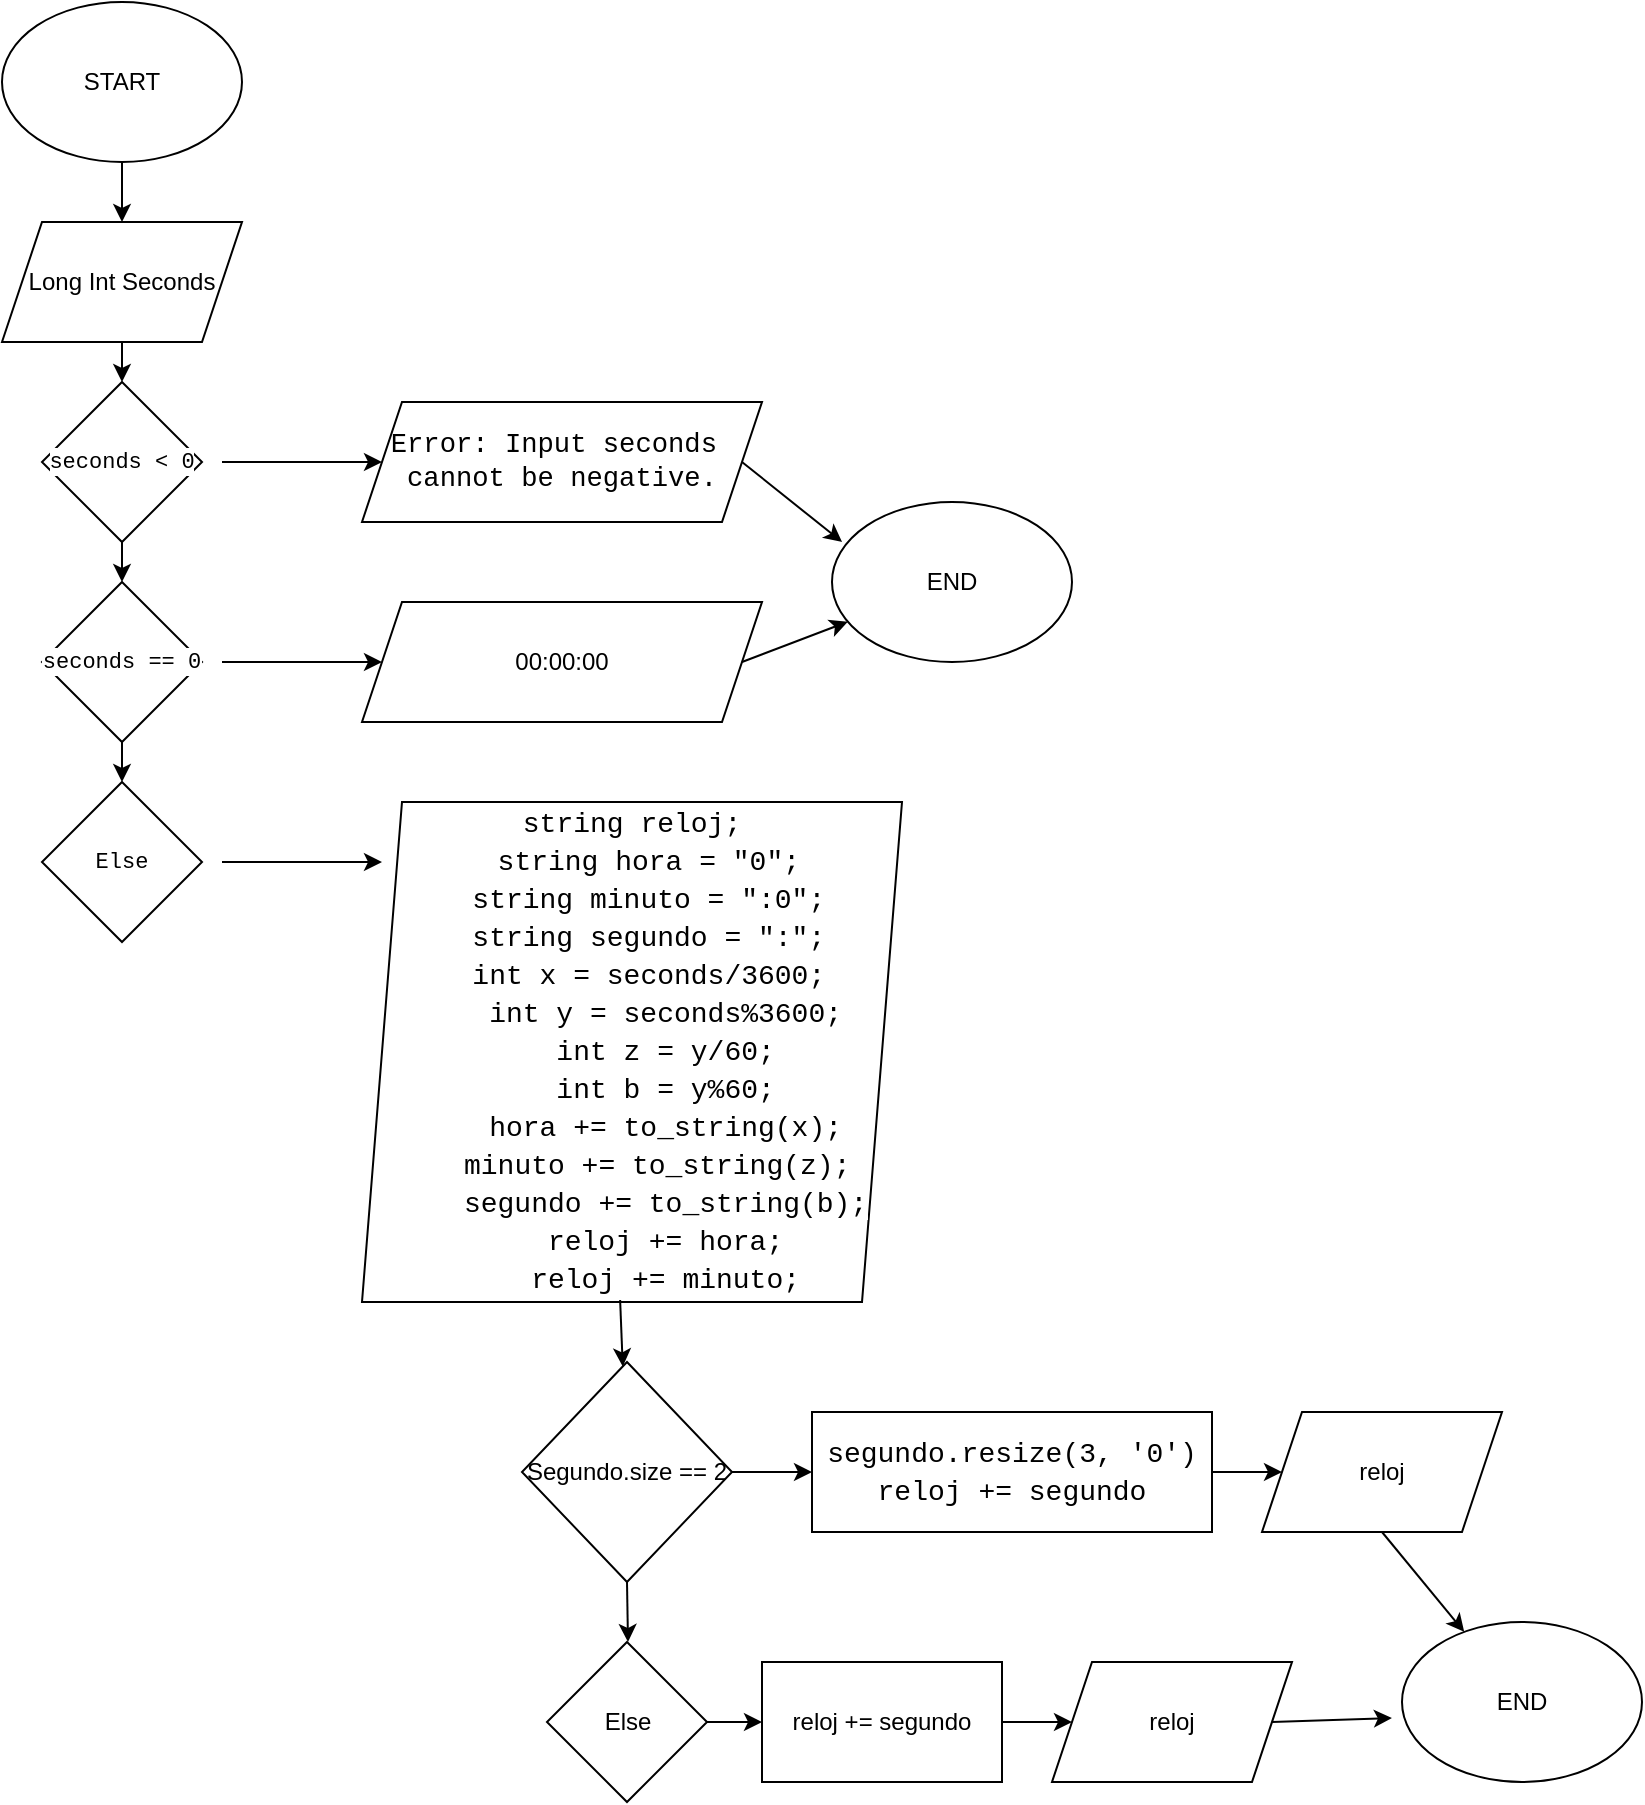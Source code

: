 <mxfile version="24.4.0" type="github">
  <diagram name="Page-1" id="wPbULrvWbYby7TwSIXFc">
    <mxGraphModel dx="880" dy="1568" grid="1" gridSize="10" guides="1" tooltips="1" connect="1" arrows="1" fold="1" page="1" pageScale="1" pageWidth="850" pageHeight="1100" math="0" shadow="0">
      <root>
        <mxCell id="0" />
        <mxCell id="1" parent="0" />
        <mxCell id="97iyYRO6kpD9jcjL3rj6-1" value="START" style="ellipse;whiteSpace=wrap;html=1;" vertex="1" parent="1">
          <mxGeometry x="10" y="-1100" width="120" height="80" as="geometry" />
        </mxCell>
        <mxCell id="97iyYRO6kpD9jcjL3rj6-3" value="" style="endArrow=classic;html=1;rounded=0;exitX=0.5;exitY=1;exitDx=0;exitDy=0;" edge="1" parent="1" source="97iyYRO6kpD9jcjL3rj6-1">
          <mxGeometry width="50" height="50" relative="1" as="geometry">
            <mxPoint x="400" y="-910" as="sourcePoint" />
            <mxPoint x="70" y="-990" as="targetPoint" />
          </mxGeometry>
        </mxCell>
        <mxCell id="97iyYRO6kpD9jcjL3rj6-4" value="Long Int Seconds" style="shape=parallelogram;perimeter=parallelogramPerimeter;whiteSpace=wrap;html=1;fixedSize=1;" vertex="1" parent="1">
          <mxGeometry x="10" y="-990" width="120" height="60" as="geometry" />
        </mxCell>
        <mxCell id="97iyYRO6kpD9jcjL3rj6-5" value="" style="endArrow=classic;html=1;rounded=0;exitX=0.5;exitY=1;exitDx=0;exitDy=0;" edge="1" parent="1" source="97iyYRO6kpD9jcjL3rj6-4" target="97iyYRO6kpD9jcjL3rj6-6">
          <mxGeometry width="50" height="50" relative="1" as="geometry">
            <mxPoint x="400" y="-910" as="sourcePoint" />
            <mxPoint x="70" y="-910" as="targetPoint" />
          </mxGeometry>
        </mxCell>
        <mxCell id="97iyYRO6kpD9jcjL3rj6-6" value="&lt;div style=&quot;font-family: Consolas, &amp;quot;Courier New&amp;quot;, monospace; line-height: 19px; white-space: pre;&quot;&gt;&lt;span style=&quot;background-color: rgb(255, 255, 255);&quot;&gt;&lt;font style=&quot;font-size: 11px;&quot;&gt;seconds &amp;lt; 0&lt;/font&gt;&lt;/span&gt;&lt;/div&gt;" style="rhombus;whiteSpace=wrap;html=1;" vertex="1" parent="1">
          <mxGeometry x="30" y="-910" width="80" height="80" as="geometry" />
        </mxCell>
        <mxCell id="97iyYRO6kpD9jcjL3rj6-7" value="" style="endArrow=classic;html=1;rounded=0;" edge="1" parent="1">
          <mxGeometry width="50" height="50" relative="1" as="geometry">
            <mxPoint x="120" y="-870" as="sourcePoint" />
            <mxPoint x="200" y="-870" as="targetPoint" />
          </mxGeometry>
        </mxCell>
        <mxCell id="97iyYRO6kpD9jcjL3rj6-8" value="&lt;br&gt;&lt;span style=&quot;font-family: ui-monospace, SFMono-Regular, &amp;quot;SF Mono&amp;quot;, Menlo, Consolas, &amp;quot;Liberation Mono&amp;quot;, monospace; font-size: 13.6px; font-style: normal; font-variant-ligatures: normal; font-variant-caps: normal; font-weight: 400; letter-spacing: normal; orphans: 2; text-align: start; text-indent: 0px; text-transform: none; widows: 2; word-spacing: 0px; -webkit-text-stroke-width: 0px; white-space: break-spaces; text-decoration-thickness: initial; text-decoration-style: initial; text-decoration-color: initial; float: none; display: inline !important;&quot;&gt;Error: Input seconds cannot be negative.&lt;/span&gt;&lt;div&gt;&lt;br&gt;&lt;/div&gt;" style="shape=parallelogram;perimeter=parallelogramPerimeter;whiteSpace=wrap;html=1;fixedSize=1;" vertex="1" parent="1">
          <mxGeometry x="190" y="-900" width="200" height="60" as="geometry" />
        </mxCell>
        <mxCell id="97iyYRO6kpD9jcjL3rj6-9" value="" style="endArrow=classic;html=1;rounded=0;exitX=0.5;exitY=1;exitDx=0;exitDy=0;" edge="1" parent="1" target="97iyYRO6kpD9jcjL3rj6-10">
          <mxGeometry width="50" height="50" relative="1" as="geometry">
            <mxPoint x="70" y="-830" as="sourcePoint" />
            <mxPoint x="70" y="-810" as="targetPoint" />
          </mxGeometry>
        </mxCell>
        <mxCell id="97iyYRO6kpD9jcjL3rj6-10" value="&lt;div style=&quot;font-family: Consolas, &amp;quot;Courier New&amp;quot;, monospace; line-height: 19px; white-space: pre;&quot;&gt;&lt;span style=&quot;background-color: rgb(255, 255, 255);&quot;&gt;&lt;font style=&quot;font-size: 11px;&quot;&gt;seconds == 0&lt;/font&gt;&lt;/span&gt;&lt;/div&gt;" style="rhombus;whiteSpace=wrap;html=1;" vertex="1" parent="1">
          <mxGeometry x="30" y="-810" width="80" height="80" as="geometry" />
        </mxCell>
        <mxCell id="97iyYRO6kpD9jcjL3rj6-11" value="" style="endArrow=classic;html=1;rounded=0;" edge="1" parent="1">
          <mxGeometry width="50" height="50" relative="1" as="geometry">
            <mxPoint x="120" y="-770" as="sourcePoint" />
            <mxPoint x="200" y="-770" as="targetPoint" />
          </mxGeometry>
        </mxCell>
        <mxCell id="97iyYRO6kpD9jcjL3rj6-12" value="&lt;div&gt;00:00:00&lt;/div&gt;" style="shape=parallelogram;perimeter=parallelogramPerimeter;whiteSpace=wrap;html=1;fixedSize=1;" vertex="1" parent="1">
          <mxGeometry x="190" y="-800" width="200" height="60" as="geometry" />
        </mxCell>
        <mxCell id="97iyYRO6kpD9jcjL3rj6-13" value="" style="endArrow=classic;html=1;rounded=0;exitX=0.5;exitY=1;exitDx=0;exitDy=0;" edge="1" parent="1" target="97iyYRO6kpD9jcjL3rj6-14">
          <mxGeometry width="50" height="50" relative="1" as="geometry">
            <mxPoint x="70" y="-730" as="sourcePoint" />
            <mxPoint x="70" y="-710" as="targetPoint" />
          </mxGeometry>
        </mxCell>
        <mxCell id="97iyYRO6kpD9jcjL3rj6-14" value="&lt;div style=&quot;font-family: Consolas, &amp;quot;Courier New&amp;quot;, monospace; line-height: 19px; white-space: pre;&quot;&gt;&lt;span style=&quot;background-color: rgb(255, 255, 255);&quot;&gt;&lt;font style=&quot;font-size: 11px;&quot;&gt;Else&lt;/font&gt;&lt;/span&gt;&lt;/div&gt;" style="rhombus;whiteSpace=wrap;html=1;" vertex="1" parent="1">
          <mxGeometry x="30" y="-710" width="80" height="80" as="geometry" />
        </mxCell>
        <mxCell id="97iyYRO6kpD9jcjL3rj6-15" value="" style="endArrow=classic;html=1;rounded=0;" edge="1" parent="1">
          <mxGeometry width="50" height="50" relative="1" as="geometry">
            <mxPoint x="120" y="-670" as="sourcePoint" />
            <mxPoint x="200" y="-670" as="targetPoint" />
          </mxGeometry>
        </mxCell>
        <mxCell id="97iyYRO6kpD9jcjL3rj6-16" value="&lt;div&gt;&lt;div style=&quot;font-family: Consolas, &amp;quot;Courier New&amp;quot;, monospace; font-size: 14px; line-height: 19px; white-space: pre;&quot;&gt;&lt;div style=&quot;&quot;&gt;&lt;span style=&quot;background-color: rgb(255, 255, 255);&quot;&gt;string reloj;&lt;/span&gt;&lt;/div&gt;&lt;div style=&quot;&quot;&gt;&lt;span style=&quot;background-color: rgb(255, 255, 255);&quot;&gt;&amp;nbsp; string hora = &quot;0&quot;;&lt;/span&gt;&lt;/div&gt;&lt;div style=&quot;&quot;&gt;&lt;span style=&quot;background-color: rgb(255, 255, 255);&quot;&gt;&amp;nbsp; string minuto = &quot;:0&quot;;&lt;/span&gt;&lt;/div&gt;&lt;div style=&quot;&quot;&gt;&lt;span style=&quot;background-color: rgb(255, 255, 255);&quot;&gt;&amp;nbsp; string segundo = &quot;:&quot;;&lt;/span&gt;&lt;/div&gt;&lt;div style=&quot;&quot;&gt;&lt;span style=&quot;background-color: rgb(255, 255, 255);&quot;&gt;&amp;nbsp; int x = seconds/3600;&lt;/span&gt;&lt;/div&gt;&lt;div style=&quot;&quot;&gt;&lt;span style=&quot;background-color: rgb(255, 255, 255);&quot;&gt;&amp;nbsp; &amp;nbsp; int y = seconds%3600;&lt;/span&gt;&lt;/div&gt;&lt;div style=&quot;&quot;&gt;&lt;span style=&quot;background-color: rgb(255, 255, 255);&quot;&gt;&amp;nbsp; &amp;nbsp; int z = y/60;&lt;/span&gt;&lt;/div&gt;&lt;div style=&quot;&quot;&gt;&lt;span style=&quot;background-color: rgb(255, 255, 255);&quot;&gt;&amp;nbsp; &amp;nbsp; int b = y%60;&lt;/span&gt;&lt;/div&gt;&lt;div style=&quot;&quot;&gt;&lt;span style=&quot;background-color: rgb(255, 255, 255);&quot;&gt;&amp;nbsp; &amp;nbsp; hora += to_string(x);&lt;/span&gt;&lt;/div&gt;&lt;div style=&quot;&quot;&gt;&lt;span style=&quot;background-color: rgb(255, 255, 255);&quot;&gt;&amp;nbsp; &amp;nbsp;minuto += to_string(z);&lt;/span&gt;&lt;/div&gt;&lt;div style=&quot;&quot;&gt;&lt;span style=&quot;background-color: rgb(255, 255, 255);&quot;&gt;&amp;nbsp; &amp;nbsp; segundo += to_string(b);&lt;/span&gt;&lt;/div&gt;&lt;div style=&quot;&quot;&gt;&lt;span style=&quot;background-color: rgb(255, 255, 255);&quot;&gt;&amp;nbsp; &amp;nbsp; reloj += hora;&lt;/span&gt;&lt;/div&gt;&lt;div style=&quot;&quot;&gt;&lt;span style=&quot;background-color: rgb(255, 255, 255);&quot;&gt;&amp;nbsp; &amp;nbsp; reloj += minuto;&lt;/span&gt;&lt;/div&gt;&lt;/div&gt;&lt;/div&gt;" style="shape=parallelogram;perimeter=parallelogramPerimeter;whiteSpace=wrap;html=1;fixedSize=1;" vertex="1" parent="1">
          <mxGeometry x="190" y="-700" width="270" height="250" as="geometry" />
        </mxCell>
        <mxCell id="97iyYRO6kpD9jcjL3rj6-17" value="" style="endArrow=classic;html=1;rounded=0;exitX=0.478;exitY=0.996;exitDx=0;exitDy=0;exitPerimeter=0;" edge="1" parent="1" source="97iyYRO6kpD9jcjL3rj6-16" target="97iyYRO6kpD9jcjL3rj6-18">
          <mxGeometry width="50" height="50" relative="1" as="geometry">
            <mxPoint x="380" y="-520" as="sourcePoint" />
            <mxPoint x="325" y="-420" as="targetPoint" />
          </mxGeometry>
        </mxCell>
        <mxCell id="97iyYRO6kpD9jcjL3rj6-18" value="Segundo.size == 2" style="rhombus;whiteSpace=wrap;html=1;" vertex="1" parent="1">
          <mxGeometry x="270" y="-420" width="105" height="110" as="geometry" />
        </mxCell>
        <mxCell id="97iyYRO6kpD9jcjL3rj6-19" value="" style="endArrow=classic;html=1;rounded=0;exitX=1;exitY=0.5;exitDx=0;exitDy=0;" edge="1" parent="1" source="97iyYRO6kpD9jcjL3rj6-18">
          <mxGeometry width="50" height="50" relative="1" as="geometry">
            <mxPoint x="365" y="-220" as="sourcePoint" />
            <mxPoint x="415" y="-365" as="targetPoint" />
          </mxGeometry>
        </mxCell>
        <mxCell id="97iyYRO6kpD9jcjL3rj6-20" value="&lt;div style=&quot;font-family: Consolas, &amp;quot;Courier New&amp;quot;, monospace; font-weight: normal; font-size: 14px; line-height: 19px; white-space: pre;&quot;&gt;&lt;div style=&quot;&quot;&gt;&lt;span style=&quot;background-color: rgb(255, 255, 255);&quot;&gt;segundo.resize(3, &#39;0&#39;)&lt;/span&gt;&lt;/div&gt;&lt;div style=&quot;&quot;&gt;&lt;span style=&quot;background-color: rgb(255, 255, 255);&quot;&gt;reloj += segundo&lt;/span&gt;&lt;/div&gt;&lt;/div&gt;" style="rounded=0;whiteSpace=wrap;html=1;align=center;" vertex="1" parent="1">
          <mxGeometry x="415" y="-395" width="200" height="60" as="geometry" />
        </mxCell>
        <mxCell id="97iyYRO6kpD9jcjL3rj6-22" value="" style="endArrow=classic;html=1;rounded=0;exitX=0.5;exitY=1;exitDx=0;exitDy=0;" edge="1" parent="1" source="97iyYRO6kpD9jcjL3rj6-18">
          <mxGeometry width="50" height="50" relative="1" as="geometry">
            <mxPoint x="380" y="-260" as="sourcePoint" />
            <mxPoint x="323" y="-280" as="targetPoint" />
          </mxGeometry>
        </mxCell>
        <mxCell id="97iyYRO6kpD9jcjL3rj6-23" value="Else" style="rhombus;whiteSpace=wrap;html=1;" vertex="1" parent="1">
          <mxGeometry x="282.5" y="-280" width="80" height="80" as="geometry" />
        </mxCell>
        <mxCell id="97iyYRO6kpD9jcjL3rj6-24" value="" style="endArrow=classic;html=1;rounded=0;exitX=1;exitY=0.5;exitDx=0;exitDy=0;" edge="1" parent="1" source="97iyYRO6kpD9jcjL3rj6-23">
          <mxGeometry width="50" height="50" relative="1" as="geometry">
            <mxPoint x="380" y="-260" as="sourcePoint" />
            <mxPoint x="390" y="-240" as="targetPoint" />
          </mxGeometry>
        </mxCell>
        <mxCell id="97iyYRO6kpD9jcjL3rj6-26" value="reloj += segundo" style="rounded=0;whiteSpace=wrap;html=1;" vertex="1" parent="1">
          <mxGeometry x="390" y="-270" width="120" height="60" as="geometry" />
        </mxCell>
        <mxCell id="97iyYRO6kpD9jcjL3rj6-27" value="" style="endArrow=classic;html=1;rounded=0;exitX=1;exitY=0.5;exitDx=0;exitDy=0;" edge="1" parent="1" source="97iyYRO6kpD9jcjL3rj6-20">
          <mxGeometry width="50" height="50" relative="1" as="geometry">
            <mxPoint x="380" y="-260" as="sourcePoint" />
            <mxPoint x="650" y="-365" as="targetPoint" />
          </mxGeometry>
        </mxCell>
        <mxCell id="97iyYRO6kpD9jcjL3rj6-28" value="reloj" style="shape=parallelogram;perimeter=parallelogramPerimeter;whiteSpace=wrap;html=1;fixedSize=1;" vertex="1" parent="1">
          <mxGeometry x="640" y="-395" width="120" height="60" as="geometry" />
        </mxCell>
        <mxCell id="97iyYRO6kpD9jcjL3rj6-29" value="" style="endArrow=classic;html=1;rounded=0;exitX=1;exitY=0.5;exitDx=0;exitDy=0;" edge="1" parent="1">
          <mxGeometry width="50" height="50" relative="1" as="geometry">
            <mxPoint x="510" y="-240" as="sourcePoint" />
            <mxPoint x="545" y="-240" as="targetPoint" />
          </mxGeometry>
        </mxCell>
        <mxCell id="97iyYRO6kpD9jcjL3rj6-30" value="reloj" style="shape=parallelogram;perimeter=parallelogramPerimeter;whiteSpace=wrap;html=1;fixedSize=1;" vertex="1" parent="1">
          <mxGeometry x="535" y="-270" width="120" height="60" as="geometry" />
        </mxCell>
        <mxCell id="97iyYRO6kpD9jcjL3rj6-31" value="END" style="ellipse;whiteSpace=wrap;html=1;" vertex="1" parent="1">
          <mxGeometry x="425" y="-850" width="120" height="80" as="geometry" />
        </mxCell>
        <mxCell id="97iyYRO6kpD9jcjL3rj6-32" value="" style="endArrow=classic;html=1;rounded=0;exitX=1;exitY=0.5;exitDx=0;exitDy=0;" edge="1" parent="1" source="97iyYRO6kpD9jcjL3rj6-12" target="97iyYRO6kpD9jcjL3rj6-31">
          <mxGeometry width="50" height="50" relative="1" as="geometry">
            <mxPoint x="460" y="-660" as="sourcePoint" />
            <mxPoint x="510" y="-710" as="targetPoint" />
          </mxGeometry>
        </mxCell>
        <mxCell id="97iyYRO6kpD9jcjL3rj6-33" value="" style="endArrow=classic;html=1;rounded=0;exitX=1;exitY=0.5;exitDx=0;exitDy=0;entryX=0.042;entryY=0.25;entryDx=0;entryDy=0;entryPerimeter=0;" edge="1" parent="1" source="97iyYRO6kpD9jcjL3rj6-8" target="97iyYRO6kpD9jcjL3rj6-31">
          <mxGeometry width="50" height="50" relative="1" as="geometry">
            <mxPoint x="460" y="-660" as="sourcePoint" />
            <mxPoint x="510" y="-710" as="targetPoint" />
          </mxGeometry>
        </mxCell>
        <mxCell id="97iyYRO6kpD9jcjL3rj6-34" value="END" style="ellipse;whiteSpace=wrap;html=1;" vertex="1" parent="1">
          <mxGeometry x="710" y="-290" width="120" height="80" as="geometry" />
        </mxCell>
        <mxCell id="97iyYRO6kpD9jcjL3rj6-35" value="" style="endArrow=classic;html=1;rounded=0;exitX=0.5;exitY=1;exitDx=0;exitDy=0;" edge="1" parent="1" source="97iyYRO6kpD9jcjL3rj6-28" target="97iyYRO6kpD9jcjL3rj6-34">
          <mxGeometry width="50" height="50" relative="1" as="geometry">
            <mxPoint x="460" y="-160" as="sourcePoint" />
            <mxPoint x="510" y="-210" as="targetPoint" />
          </mxGeometry>
        </mxCell>
        <mxCell id="97iyYRO6kpD9jcjL3rj6-36" value="" style="endArrow=classic;html=1;rounded=0;exitX=1;exitY=0.5;exitDx=0;exitDy=0;entryX=-0.042;entryY=0.6;entryDx=0;entryDy=0;entryPerimeter=0;" edge="1" parent="1" source="97iyYRO6kpD9jcjL3rj6-30" target="97iyYRO6kpD9jcjL3rj6-34">
          <mxGeometry width="50" height="50" relative="1" as="geometry">
            <mxPoint x="460" y="-160" as="sourcePoint" />
            <mxPoint x="510" y="-210" as="targetPoint" />
          </mxGeometry>
        </mxCell>
      </root>
    </mxGraphModel>
  </diagram>
</mxfile>
